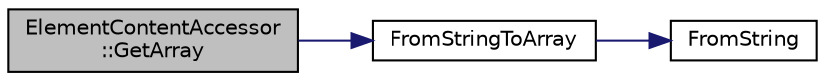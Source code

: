 digraph "ElementContentAccessor::GetArray"
{
  edge [fontname="Helvetica",fontsize="10",labelfontname="Helvetica",labelfontsize="10"];
  node [fontname="Helvetica",fontsize="10",shape=record];
  rankdir="LR";
  Node6 [label="ElementContentAccessor\l::GetArray",height=0.2,width=0.4,color="black", fillcolor="grey75", style="filled", fontcolor="black"];
  Node6 -> Node7 [color="midnightblue",fontsize="10",style="solid",fontname="Helvetica"];
  Node7 [label="FromStringToArray",height=0.2,width=0.4,color="black", fillcolor="white", style="filled",URL="$fbxcolladaiostream_8h.html#ae64059eaf59fe6c46d6b482304f5c64b"];
  Node7 -> Node8 [color="midnightblue",fontsize="10",style="solid",fontname="Helvetica"];
  Node8 [label="FromString",height=0.2,width=0.4,color="black", fillcolor="white", style="filled",URL="$fbxcolladaiostream_8h.html#ad67888713b29fb4b369bdcbcf795a7e7"];
}
